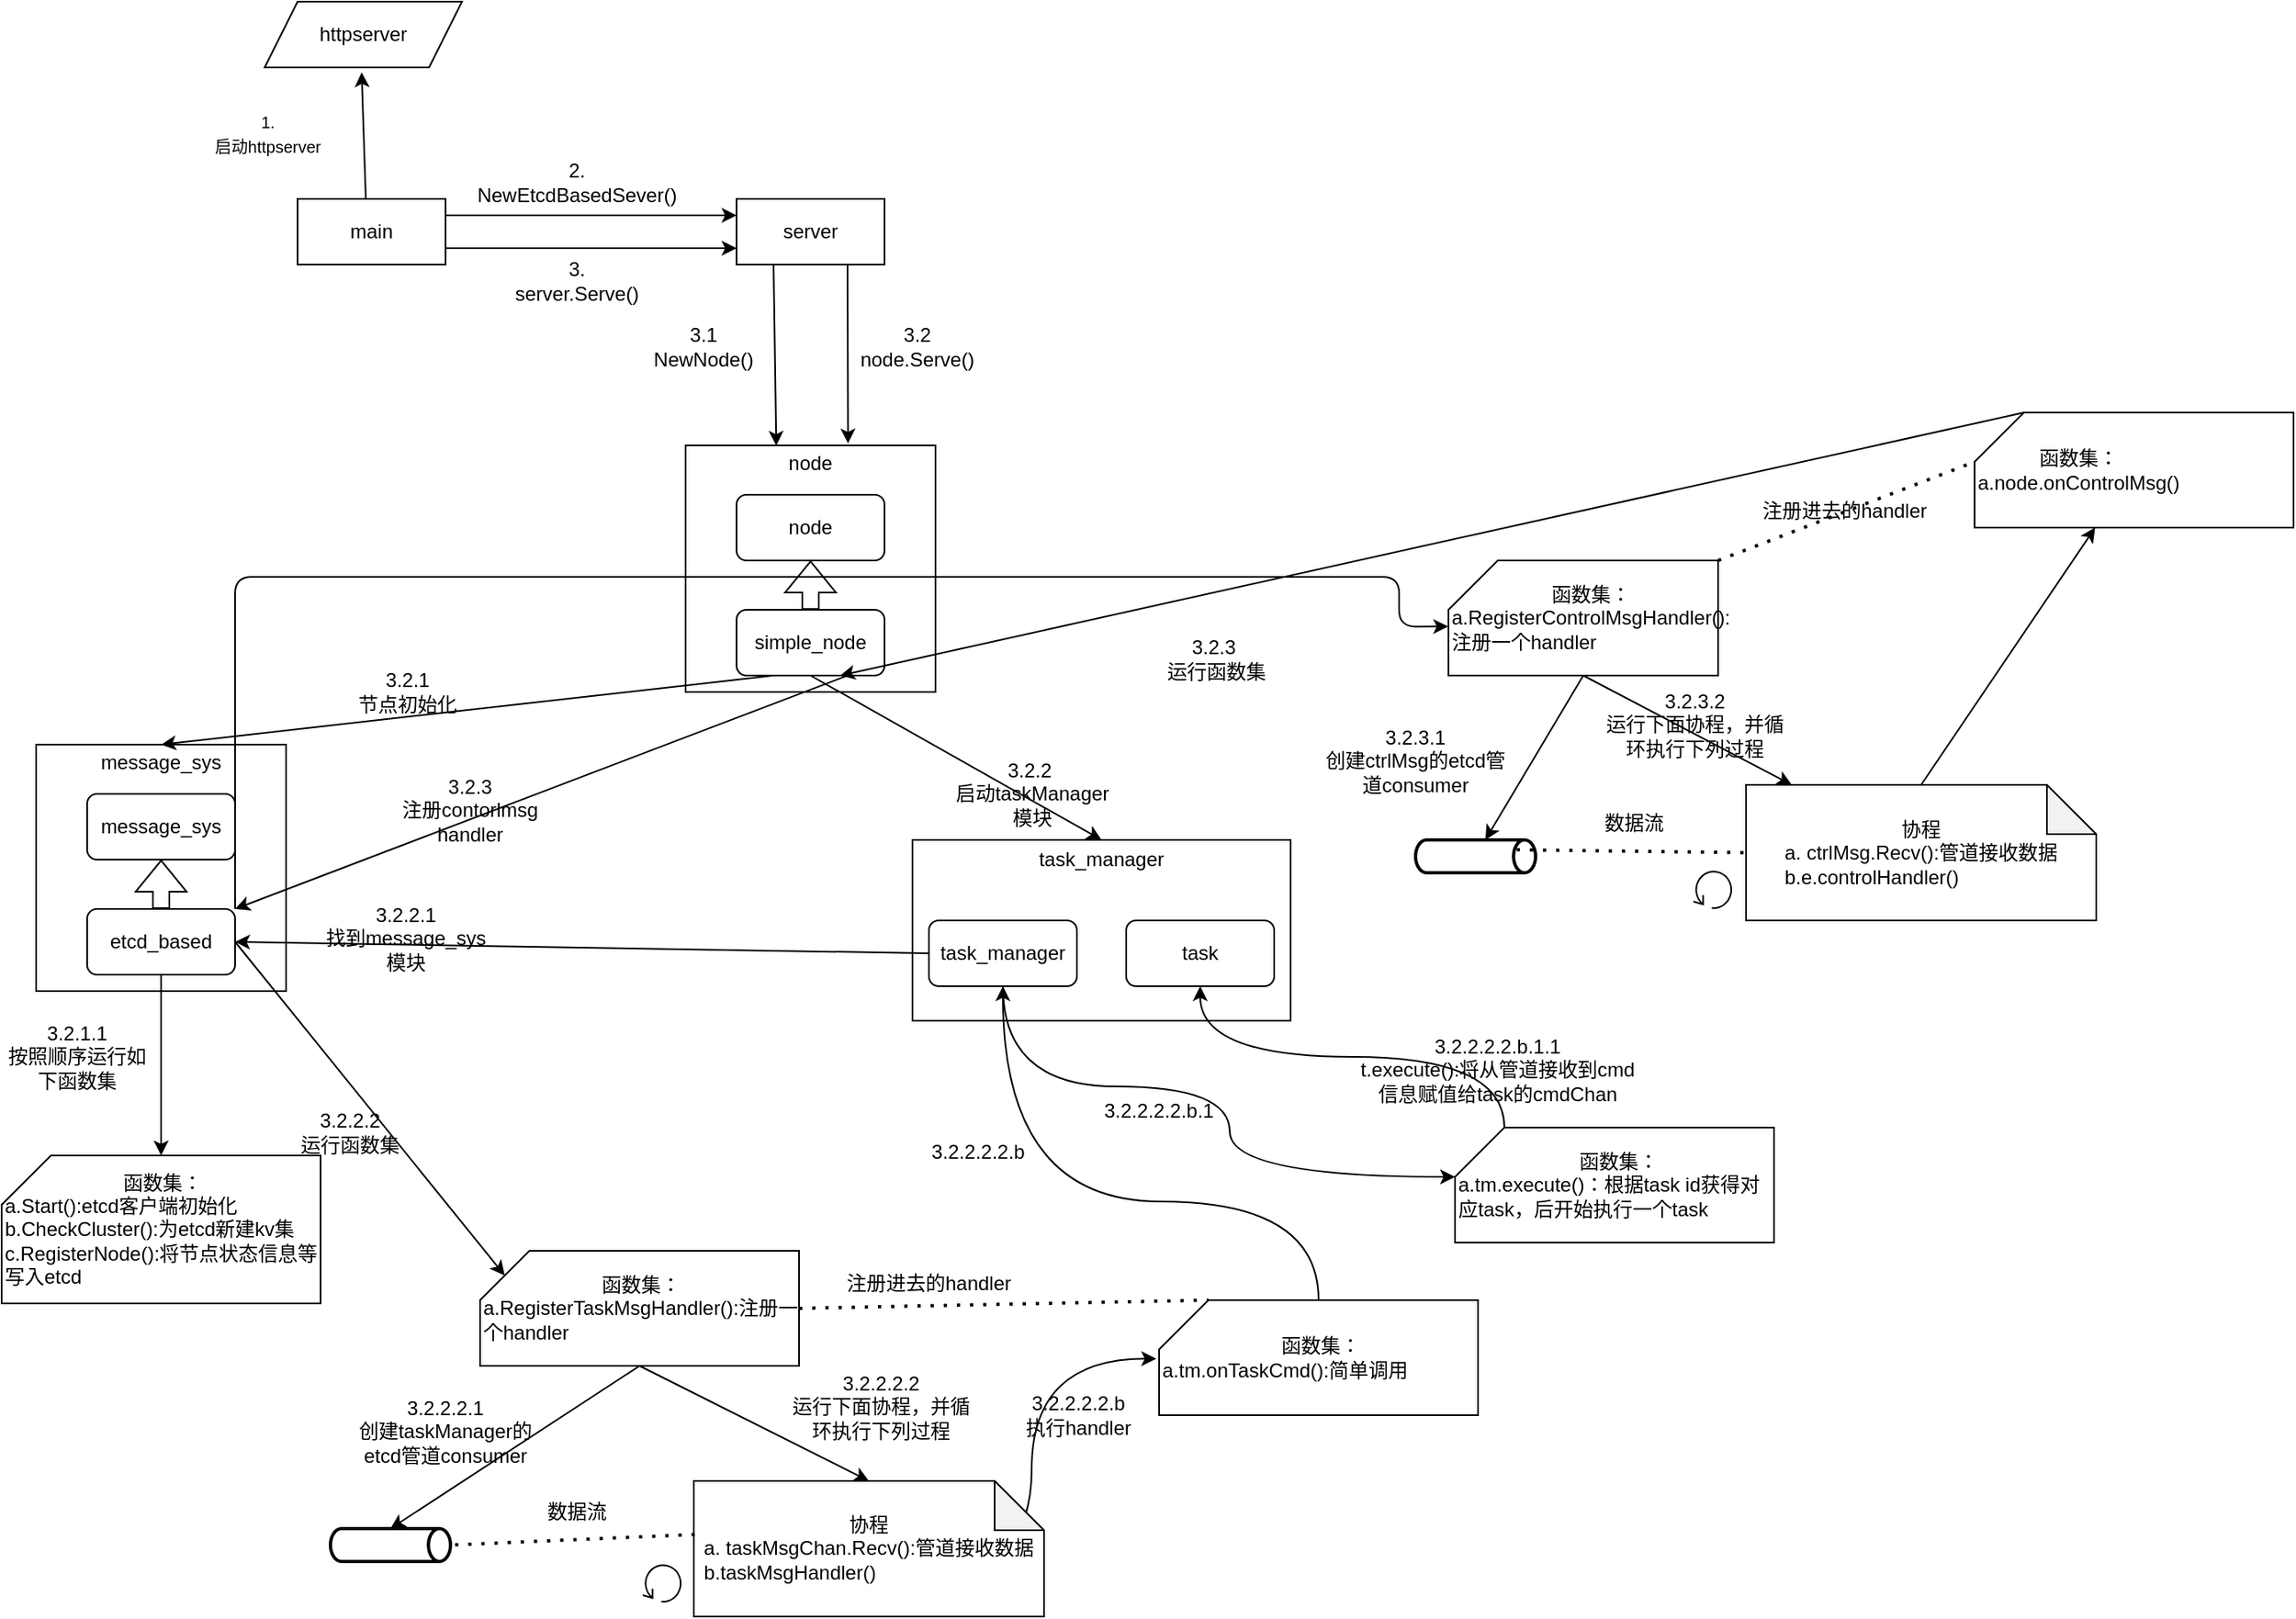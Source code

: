 <mxfile version="13.5.4" type="github">
  <diagram id="V88J8R0XYIuLnVM00vHM" name="Page-1">
    <mxGraphModel dx="2856" dy="609" grid="1" gridSize="10" guides="1" tooltips="1" connect="1" arrows="1" fold="1" page="1" pageScale="1" pageWidth="827" pageHeight="1169" math="0" shadow="0">
      <root>
        <mxCell id="0" />
        <mxCell id="1" parent="0" />
        <object label="message_sys&lt;br&gt;&lt;br&gt;&lt;br&gt;&lt;br&gt;&lt;br&gt;&lt;br&gt;&lt;br&gt;&lt;br&gt;&lt;br&gt;&lt;br&gt;&lt;div style=&quot;text-align: justify&quot;&gt;&lt;/div&gt;" id="ErQjQ0ExapCotJ2YWEid-37">
          <mxCell style="rounded=0;whiteSpace=wrap;html=1;" vertex="1" parent="1">
            <mxGeometry x="-839" y="522" width="152" height="150" as="geometry" />
          </mxCell>
        </object>
        <object label="node&lt;br&gt;&lt;br&gt;&lt;br&gt;&lt;br&gt;&lt;br&gt;&lt;br&gt;&lt;br&gt;&lt;br&gt;&lt;br&gt;&lt;br&gt;&lt;div style=&quot;text-align: justify&quot;&gt;&lt;/div&gt;" id="ErQjQ0ExapCotJ2YWEid-19">
          <mxCell style="rounded=0;whiteSpace=wrap;html=1;" vertex="1" parent="1">
            <mxGeometry x="-444" y="340" width="152" height="150" as="geometry" />
          </mxCell>
        </object>
        <mxCell id="ErQjQ0ExapCotJ2YWEid-11" style="edgeStyle=none;rounded=0;orthogonalLoop=1;jettySize=auto;html=1;exitX=0.25;exitY=0;exitDx=0;exitDy=0;entryX=0.333;entryY=1.075;entryDx=0;entryDy=0;entryPerimeter=0;" edge="1" parent="1">
          <mxGeometry relative="1" as="geometry">
            <mxPoint x="-641.04" y="113" as="targetPoint" />
            <mxPoint x="-638.5" y="190" as="sourcePoint" />
          </mxGeometry>
        </mxCell>
        <mxCell id="ErQjQ0ExapCotJ2YWEid-14" style="edgeStyle=none;rounded=0;orthogonalLoop=1;jettySize=auto;html=1;exitX=1;exitY=0.25;exitDx=0;exitDy=0;entryX=0;entryY=0.25;entryDx=0;entryDy=0;" edge="1" parent="1" source="ErQjQ0ExapCotJ2YWEid-3">
          <mxGeometry relative="1" as="geometry">
            <mxPoint x="-413" y="200" as="targetPoint" />
          </mxGeometry>
        </mxCell>
        <mxCell id="ErQjQ0ExapCotJ2YWEid-33" style="edgeStyle=none;rounded=1;orthogonalLoop=1;jettySize=auto;html=1;exitX=1;exitY=0.75;exitDx=0;exitDy=0;entryX=0;entryY=0.75;entryDx=0;entryDy=0;" edge="1" parent="1" source="ErQjQ0ExapCotJ2YWEid-3" target="ErQjQ0ExapCotJ2YWEid-17">
          <mxGeometry relative="1" as="geometry" />
        </mxCell>
        <object label="main" id="ErQjQ0ExapCotJ2YWEid-3">
          <mxCell style="rounded=0;whiteSpace=wrap;html=1;" vertex="1" parent="1">
            <mxGeometry x="-680" y="190" width="90" height="40" as="geometry" />
          </mxCell>
        </object>
        <mxCell id="ErQjQ0ExapCotJ2YWEid-7" value="httpserver" style="shape=parallelogram;perimeter=parallelogramPerimeter;whiteSpace=wrap;html=1;fixedSize=1;" vertex="1" parent="1">
          <mxGeometry x="-700" y="70" width="120" height="40" as="geometry" />
        </mxCell>
        <mxCell id="ErQjQ0ExapCotJ2YWEid-13" value="&lt;font style=&quot;font-size: 10px&quot;&gt;1.&lt;br&gt;启动httpserver&lt;/font&gt;" style="text;html=1;strokeColor=none;fillColor=none;align=center;verticalAlign=middle;whiteSpace=wrap;rounded=0;" vertex="1" parent="1">
          <mxGeometry x="-748" y="140" width="100" height="20" as="geometry" />
        </mxCell>
        <mxCell id="ErQjQ0ExapCotJ2YWEid-15" value="2.&lt;br&gt;NewEtcdBasedSever()" style="text;html=1;strokeColor=none;fillColor=none;align=center;verticalAlign=middle;whiteSpace=wrap;rounded=0;" vertex="1" parent="1">
          <mxGeometry x="-530" y="170" width="40" height="20" as="geometry" />
        </mxCell>
        <mxCell id="ErQjQ0ExapCotJ2YWEid-16" value="node" style="rounded=1;whiteSpace=wrap;html=1;" vertex="1" parent="1">
          <mxGeometry x="-413" y="370" width="90" height="40" as="geometry" />
        </mxCell>
        <mxCell id="ErQjQ0ExapCotJ2YWEid-23" style="edgeStyle=none;rounded=0;orthogonalLoop=1;jettySize=auto;html=1;exitX=0.25;exitY=1;exitDx=0;exitDy=0;entryX=0.363;entryY=0.001;entryDx=0;entryDy=0;entryPerimeter=0;" edge="1" parent="1" source="ErQjQ0ExapCotJ2YWEid-17" target="ErQjQ0ExapCotJ2YWEid-19">
          <mxGeometry relative="1" as="geometry" />
        </mxCell>
        <mxCell id="ErQjQ0ExapCotJ2YWEid-41" style="edgeStyle=none;rounded=1;orthogonalLoop=1;jettySize=auto;html=1;exitX=0.75;exitY=1;exitDx=0;exitDy=0;entryX=0.65;entryY=-0.008;entryDx=0;entryDy=0;entryPerimeter=0;" edge="1" parent="1" source="ErQjQ0ExapCotJ2YWEid-17" target="ErQjQ0ExapCotJ2YWEid-19">
          <mxGeometry relative="1" as="geometry" />
        </mxCell>
        <object label="server" id="ErQjQ0ExapCotJ2YWEid-17">
          <mxCell style="rounded=0;whiteSpace=wrap;html=1;" vertex="1" parent="1">
            <mxGeometry x="-413" y="190" width="90" height="40" as="geometry" />
          </mxCell>
        </object>
        <mxCell id="ErQjQ0ExapCotJ2YWEid-22" style="edgeStyle=none;rounded=0;orthogonalLoop=1;jettySize=auto;html=1;exitX=0.5;exitY=0;exitDx=0;exitDy=0;shape=flexArrow;" edge="1" parent="1" source="ErQjQ0ExapCotJ2YWEid-21" target="ErQjQ0ExapCotJ2YWEid-16">
          <mxGeometry relative="1" as="geometry" />
        </mxCell>
        <mxCell id="ErQjQ0ExapCotJ2YWEid-44" style="edgeStyle=none;rounded=1;orthogonalLoop=1;jettySize=auto;html=1;exitX=0.25;exitY=1;exitDx=0;exitDy=0;entryX=0.5;entryY=0;entryDx=0;entryDy=0;" edge="1" parent="1" source="ErQjQ0ExapCotJ2YWEid-21" target="ErQjQ0ExapCotJ2YWEid-37">
          <mxGeometry relative="1" as="geometry" />
        </mxCell>
        <mxCell id="ErQjQ0ExapCotJ2YWEid-104" style="rounded=1;orthogonalLoop=1;jettySize=auto;html=1;exitX=0.75;exitY=1;exitDx=0;exitDy=0;entryX=1;entryY=0;entryDx=0;entryDy=0;" edge="1" parent="1" source="ErQjQ0ExapCotJ2YWEid-21" target="ErQjQ0ExapCotJ2YWEid-40">
          <mxGeometry relative="1" as="geometry" />
        </mxCell>
        <mxCell id="ErQjQ0ExapCotJ2YWEid-110" style="edgeStyle=none;rounded=1;orthogonalLoop=1;jettySize=auto;html=1;exitX=0.5;exitY=1;exitDx=0;exitDy=0;entryX=0.5;entryY=0;entryDx=0;entryDy=0;" edge="1" parent="1" source="ErQjQ0ExapCotJ2YWEid-21" target="ErQjQ0ExapCotJ2YWEid-57">
          <mxGeometry relative="1" as="geometry" />
        </mxCell>
        <mxCell id="ErQjQ0ExapCotJ2YWEid-21" value="simple_node" style="rounded=1;whiteSpace=wrap;html=1;" vertex="1" parent="1">
          <mxGeometry x="-413" y="440" width="90" height="40" as="geometry" />
        </mxCell>
        <mxCell id="ErQjQ0ExapCotJ2YWEid-32" style="edgeStyle=none;rounded=1;orthogonalLoop=1;jettySize=auto;html=1;exitX=0.5;exitY=0;exitDx=0;exitDy=0;" edge="1" parent="1">
          <mxGeometry relative="1" as="geometry">
            <mxPoint x="-433" y="270" as="sourcePoint" />
            <mxPoint x="-433" y="270" as="targetPoint" />
          </mxGeometry>
        </mxCell>
        <mxCell id="ErQjQ0ExapCotJ2YWEid-34" value="3.&lt;br&gt;server.Serve()" style="text;html=1;strokeColor=none;fillColor=none;align=center;verticalAlign=middle;whiteSpace=wrap;rounded=0;" vertex="1" parent="1">
          <mxGeometry x="-530" y="230" width="40" height="20" as="geometry" />
        </mxCell>
        <mxCell id="ErQjQ0ExapCotJ2YWEid-36" value="3.1&lt;br&gt;NewNode()" style="text;html=1;strokeColor=none;fillColor=none;align=center;verticalAlign=middle;whiteSpace=wrap;rounded=0;" vertex="1" parent="1">
          <mxGeometry x="-453" y="270" width="40" height="20" as="geometry" />
        </mxCell>
        <mxCell id="ErQjQ0ExapCotJ2YWEid-38" value="message_sys" style="rounded=1;whiteSpace=wrap;html=1;" vertex="1" parent="1">
          <mxGeometry x="-808" y="552" width="90" height="40" as="geometry" />
        </mxCell>
        <mxCell id="ErQjQ0ExapCotJ2YWEid-39" style="edgeStyle=none;rounded=0;orthogonalLoop=1;jettySize=auto;html=1;exitX=0.5;exitY=0;exitDx=0;exitDy=0;shape=flexArrow;" edge="1" parent="1" source="ErQjQ0ExapCotJ2YWEid-40" target="ErQjQ0ExapCotJ2YWEid-38">
          <mxGeometry relative="1" as="geometry" />
        </mxCell>
        <mxCell id="ErQjQ0ExapCotJ2YWEid-56" style="edgeStyle=none;rounded=1;orthogonalLoop=1;jettySize=auto;html=1;exitX=0.5;exitY=1;exitDx=0;exitDy=0;" edge="1" parent="1" source="ErQjQ0ExapCotJ2YWEid-40" target="ErQjQ0ExapCotJ2YWEid-52">
          <mxGeometry relative="1" as="geometry" />
        </mxCell>
        <mxCell id="ErQjQ0ExapCotJ2YWEid-67" style="edgeStyle=none;rounded=1;orthogonalLoop=1;jettySize=auto;html=1;exitX=1;exitY=0.5;exitDx=0;exitDy=0;entryX=0;entryY=0;entryDx=15;entryDy=15;entryPerimeter=0;" edge="1" parent="1" source="ErQjQ0ExapCotJ2YWEid-40" target="ErQjQ0ExapCotJ2YWEid-64">
          <mxGeometry relative="1" as="geometry" />
        </mxCell>
        <mxCell id="ErQjQ0ExapCotJ2YWEid-107" style="edgeStyle=orthogonalEdgeStyle;rounded=1;orthogonalLoop=1;jettySize=auto;html=1;exitX=1;exitY=0;exitDx=0;exitDy=0;entryX=-0.001;entryY=0.574;entryDx=0;entryDy=0;entryPerimeter=0;" edge="1" parent="1" source="ErQjQ0ExapCotJ2YWEid-40" target="ErQjQ0ExapCotJ2YWEid-105">
          <mxGeometry relative="1" as="geometry">
            <Array as="points">
              <mxPoint x="-718" y="420" />
              <mxPoint x="-10" y="420" />
              <mxPoint x="-10" y="450" />
            </Array>
          </mxGeometry>
        </mxCell>
        <mxCell id="ErQjQ0ExapCotJ2YWEid-40" value="etcd_based" style="rounded=1;whiteSpace=wrap;html=1;" vertex="1" parent="1">
          <mxGeometry x="-808" y="622" width="90" height="40" as="geometry" />
        </mxCell>
        <mxCell id="ErQjQ0ExapCotJ2YWEid-42" value="3.2&lt;br&gt;node.Serve()" style="text;html=1;strokeColor=none;fillColor=none;align=center;verticalAlign=middle;whiteSpace=wrap;rounded=0;" vertex="1" parent="1">
          <mxGeometry x="-323" y="270" width="40" height="20" as="geometry" />
        </mxCell>
        <mxCell id="ErQjQ0ExapCotJ2YWEid-45" value="3.2.1 &lt;br&gt;节点初始化" style="text;html=1;strokeColor=none;fillColor=none;align=center;verticalAlign=middle;whiteSpace=wrap;rounded=0;" vertex="1" parent="1">
          <mxGeometry x="-648" y="480" width="70" height="20" as="geometry" />
        </mxCell>
        <mxCell id="ErQjQ0ExapCotJ2YWEid-52" value="&lt;div style=&quot;text-align: center&quot;&gt;&lt;span&gt;函数集：&lt;/span&gt;&lt;/div&gt;a.Start():etcd客户端初始化&lt;br&gt;&lt;div&gt;&lt;span&gt;b.CheckCluster():为etcd新建kv集&lt;/span&gt;&lt;/div&gt;&lt;div&gt;c.RegisterNode():将节点状态信息等写入etcd&lt;/div&gt;" style="shape=card;whiteSpace=wrap;html=1;align=left;" vertex="1" parent="1">
          <mxGeometry x="-860" y="772" width="194" height="90" as="geometry" />
        </mxCell>
        <mxCell id="ErQjQ0ExapCotJ2YWEid-55" value="3.2.1.1 &lt;br&gt;按照顺序运行如下函数集" style="text;html=1;strokeColor=none;fillColor=none;align=center;verticalAlign=middle;whiteSpace=wrap;rounded=0;" vertex="1" parent="1">
          <mxGeometry x="-859" y="702" width="90" height="20" as="geometry" />
        </mxCell>
        <object label="task_manager&lt;br&gt;&lt;br&gt;&lt;br&gt;&lt;br&gt;&lt;br&gt;&lt;br&gt;&lt;br&gt;&lt;div style=&quot;text-align: justify&quot;&gt;&lt;/div&gt;" id="ErQjQ0ExapCotJ2YWEid-57">
          <mxCell style="rounded=0;whiteSpace=wrap;html=1;" vertex="1" parent="1">
            <mxGeometry x="-306" y="580" width="230" height="110" as="geometry" />
          </mxCell>
        </object>
        <mxCell id="ErQjQ0ExapCotJ2YWEid-65" style="edgeStyle=none;rounded=1;orthogonalLoop=1;jettySize=auto;html=1;exitX=0;exitY=0.5;exitDx=0;exitDy=0;entryX=1;entryY=0.5;entryDx=0;entryDy=0;" edge="1" parent="1" source="ErQjQ0ExapCotJ2YWEid-58" target="ErQjQ0ExapCotJ2YWEid-40">
          <mxGeometry relative="1" as="geometry" />
        </mxCell>
        <mxCell id="ErQjQ0ExapCotJ2YWEid-91" style="edgeStyle=orthogonalEdgeStyle;curved=1;rounded=1;orthogonalLoop=1;jettySize=auto;html=1;entryX=0;entryY=0;entryDx=0;entryDy=30;entryPerimeter=0;" edge="1" parent="1" target="ErQjQ0ExapCotJ2YWEid-90">
          <mxGeometry relative="1" as="geometry">
            <mxPoint x="14" y="790" as="targetPoint" />
            <mxPoint x="-251" y="669" as="sourcePoint" />
            <Array as="points">
              <mxPoint x="-251" y="730" />
              <mxPoint x="-113" y="730" />
              <mxPoint x="-113" y="785" />
            </Array>
          </mxGeometry>
        </mxCell>
        <mxCell id="ErQjQ0ExapCotJ2YWEid-58" value="task_manager" style="rounded=1;whiteSpace=wrap;html=1;" vertex="1" parent="1">
          <mxGeometry x="-296" y="629" width="90" height="40" as="geometry" />
        </mxCell>
        <mxCell id="ErQjQ0ExapCotJ2YWEid-60" value="task" style="rounded=1;whiteSpace=wrap;html=1;" vertex="1" parent="1">
          <mxGeometry x="-176" y="629" width="90" height="40" as="geometry" />
        </mxCell>
        <mxCell id="ErQjQ0ExapCotJ2YWEid-63" value="3.2.2&amp;nbsp; &lt;br&gt;启动taskManager模块" style="text;html=1;strokeColor=none;fillColor=none;align=center;verticalAlign=middle;whiteSpace=wrap;rounded=0;" vertex="1" parent="1">
          <mxGeometry x="-283" y="538" width="100" height="28" as="geometry" />
        </mxCell>
        <mxCell id="ErQjQ0ExapCotJ2YWEid-70" style="edgeStyle=none;rounded=1;orthogonalLoop=1;jettySize=auto;html=1;exitX=0.5;exitY=1;exitDx=0;exitDy=0;exitPerimeter=0;entryX=0.5;entryY=0;entryDx=0;entryDy=0;entryPerimeter=0;" edge="1" parent="1" source="ErQjQ0ExapCotJ2YWEid-64" target="ErQjQ0ExapCotJ2YWEid-69">
          <mxGeometry relative="1" as="geometry" />
        </mxCell>
        <mxCell id="ErQjQ0ExapCotJ2YWEid-79" style="rounded=1;orthogonalLoop=1;jettySize=auto;html=1;exitX=0.5;exitY=1;exitDx=0;exitDy=0;exitPerimeter=0;entryX=0.5;entryY=0;entryDx=0;entryDy=0;entryPerimeter=0;" edge="1" parent="1" source="ErQjQ0ExapCotJ2YWEid-64" target="ErQjQ0ExapCotJ2YWEid-74">
          <mxGeometry relative="1" as="geometry" />
        </mxCell>
        <mxCell id="ErQjQ0ExapCotJ2YWEid-64" value="&lt;div style=&quot;text-align: center&quot;&gt;&lt;span&gt;函数集：&lt;/span&gt;&lt;/div&gt;a.RegisterTaskMsgHandler():注册一个handler" style="shape=card;whiteSpace=wrap;html=1;align=left;" vertex="1" parent="1">
          <mxGeometry x="-569" y="830" width="194" height="70" as="geometry" />
        </mxCell>
        <mxCell id="ErQjQ0ExapCotJ2YWEid-66" value="3.2.2.1 &lt;br&gt;找到message_sys模块" style="text;html=1;strokeColor=none;fillColor=none;align=center;verticalAlign=middle;whiteSpace=wrap;rounded=0;" vertex="1" parent="1">
          <mxGeometry x="-664.5" y="630" width="100" height="20" as="geometry" />
        </mxCell>
        <mxCell id="ErQjQ0ExapCotJ2YWEid-68" value="3.2.2.2 &lt;br&gt;运行函数集" style="text;html=1;strokeColor=none;fillColor=none;align=center;verticalAlign=middle;whiteSpace=wrap;rounded=0;" vertex="1" parent="1">
          <mxGeometry x="-683.5" y="748" width="70" height="20" as="geometry" />
        </mxCell>
        <mxCell id="ErQjQ0ExapCotJ2YWEid-69" value="" style="strokeWidth=2;html=1;shape=mxgraph.flowchart.direct_data;whiteSpace=wrap;" vertex="1" parent="1">
          <mxGeometry x="-660" y="999" width="73" height="20" as="geometry" />
        </mxCell>
        <mxCell id="ErQjQ0ExapCotJ2YWEid-71" value="3.2.2.2.1&lt;br&gt;创建taskManager的etcd管道consumer" style="text;html=1;strokeColor=none;fillColor=none;align=center;verticalAlign=middle;whiteSpace=wrap;rounded=0;" vertex="1" parent="1">
          <mxGeometry x="-650" y="930" width="120" height="20" as="geometry" />
        </mxCell>
        <mxCell id="ErQjQ0ExapCotJ2YWEid-87" style="edgeStyle=orthogonalEdgeStyle;rounded=1;orthogonalLoop=1;jettySize=auto;html=1;exitX=0.5;exitY=1;exitDx=0;exitDy=0;exitPerimeter=0;entryX=-0.009;entryY=0.509;entryDx=0;entryDy=0;entryPerimeter=0;curved=1;" edge="1" parent="1" source="ErQjQ0ExapCotJ2YWEid-74" target="ErQjQ0ExapCotJ2YWEid-83">
          <mxGeometry relative="1" as="geometry">
            <Array as="points">
              <mxPoint x="-370.5" y="1030" />
              <mxPoint x="-233.5" y="1030" />
              <mxPoint x="-233.5" y="854" />
            </Array>
          </mxGeometry>
        </mxCell>
        <mxCell id="ErQjQ0ExapCotJ2YWEid-74" value="协程&lt;br&gt;&lt;div style=&quot;text-align: left&quot;&gt;&lt;span&gt;a. taskMsgChan.Recv():管道接收数据&lt;/span&gt;&lt;/div&gt;&lt;div style=&quot;text-align: left&quot;&gt;&lt;span&gt;b.taskMsgHandler()&lt;/span&gt;&lt;br&gt;&lt;/div&gt;" style="shape=note;whiteSpace=wrap;html=1;backgroundOutline=1;darkOpacity=0.05;" vertex="1" parent="1">
          <mxGeometry x="-439" y="970" width="213" height="82.5" as="geometry" />
        </mxCell>
        <mxCell id="ErQjQ0ExapCotJ2YWEid-80" value="" style="shape=mxgraph.bpmn.loop;html=1;outlineConnect=0;" vertex="1" parent="1">
          <mxGeometry x="-470" y="1020" width="24" height="24" as="geometry" />
        </mxCell>
        <mxCell id="ErQjQ0ExapCotJ2YWEid-81" value="3.2.2.2.2&lt;br&gt;运行下面协程，并循环执行下列过程" style="text;html=1;strokeColor=none;fillColor=none;align=center;verticalAlign=middle;whiteSpace=wrap;rounded=0;" vertex="1" parent="1">
          <mxGeometry x="-385" y="915" width="120" height="20" as="geometry" />
        </mxCell>
        <mxCell id="ErQjQ0ExapCotJ2YWEid-82" value="" style="endArrow=none;dashed=1;html=1;dashPattern=1 3;strokeWidth=2;entryX=1;entryY=0.5;entryDx=0;entryDy=0;entryPerimeter=0;exitX=0.003;exitY=0.395;exitDx=0;exitDy=0;exitPerimeter=0;" edge="1" parent="1" source="ErQjQ0ExapCotJ2YWEid-74" target="ErQjQ0ExapCotJ2YWEid-69">
          <mxGeometry width="50" height="50" relative="1" as="geometry">
            <mxPoint x="-723.5" y="1058" as="sourcePoint" />
            <mxPoint x="-673.5" y="1008" as="targetPoint" />
          </mxGeometry>
        </mxCell>
        <mxCell id="ErQjQ0ExapCotJ2YWEid-89" style="edgeStyle=orthogonalEdgeStyle;curved=1;rounded=1;orthogonalLoop=1;jettySize=auto;html=1;exitX=0.5;exitY=0;exitDx=0;exitDy=0;exitPerimeter=0;" edge="1" parent="1" source="ErQjQ0ExapCotJ2YWEid-83" target="ErQjQ0ExapCotJ2YWEid-58">
          <mxGeometry relative="1" as="geometry">
            <Array as="points">
              <mxPoint x="-59" y="800" />
              <mxPoint x="-251" y="800" />
            </Array>
          </mxGeometry>
        </mxCell>
        <mxCell id="ErQjQ0ExapCotJ2YWEid-83" value="&lt;div style=&quot;text-align: center&quot;&gt;&lt;span&gt;&amp;nbsp; &amp;nbsp; &amp;nbsp; &amp;nbsp; &amp;nbsp; &amp;nbsp; &amp;nbsp;函数集：&lt;/span&gt;&lt;/div&gt;a.tm.onTaskCmd():简单调用" style="shape=card;whiteSpace=wrap;html=1;align=left;" vertex="1" parent="1">
          <mxGeometry x="-156" y="860" width="194" height="70" as="geometry" />
        </mxCell>
        <mxCell id="ErQjQ0ExapCotJ2YWEid-84" value="" style="endArrow=none;dashed=1;html=1;dashPattern=1 3;strokeWidth=2;exitX=1;exitY=0.5;exitDx=0;exitDy=0;exitPerimeter=0;entryX=0;entryY=0;entryDx=30;entryDy=0;entryPerimeter=0;" edge="1" parent="1" source="ErQjQ0ExapCotJ2YWEid-64" target="ErQjQ0ExapCotJ2YWEid-83">
          <mxGeometry width="50" height="50" relative="1" as="geometry">
            <mxPoint x="-276" y="860" as="sourcePoint" />
            <mxPoint x="-226" y="810" as="targetPoint" />
          </mxGeometry>
        </mxCell>
        <mxCell id="ErQjQ0ExapCotJ2YWEid-85" value="数据流" style="text;html=1;strokeColor=none;fillColor=none;align=center;verticalAlign=middle;whiteSpace=wrap;rounded=0;" vertex="1" parent="1">
          <mxGeometry x="-570" y="979" width="120" height="20" as="geometry" />
        </mxCell>
        <mxCell id="ErQjQ0ExapCotJ2YWEid-86" value="注册进去的handler" style="text;html=1;strokeColor=none;fillColor=none;align=center;verticalAlign=middle;whiteSpace=wrap;rounded=0;" vertex="1" parent="1">
          <mxGeometry x="-356" y="840" width="120" height="20" as="geometry" />
        </mxCell>
        <mxCell id="ErQjQ0ExapCotJ2YWEid-88" value="3.2.2.2.2.b&lt;br&gt;执行handler" style="text;html=1;strokeColor=none;fillColor=none;align=center;verticalAlign=middle;whiteSpace=wrap;rounded=0;" vertex="1" parent="1">
          <mxGeometry x="-265" y="920" width="120" height="20" as="geometry" />
        </mxCell>
        <mxCell id="ErQjQ0ExapCotJ2YWEid-99" style="edgeStyle=orthogonalEdgeStyle;curved=1;rounded=1;orthogonalLoop=1;jettySize=auto;html=1;exitX=0;exitY=0;exitDx=30;exitDy=0;exitPerimeter=0;entryX=0.5;entryY=1;entryDx=0;entryDy=0;" edge="1" parent="1" source="ErQjQ0ExapCotJ2YWEid-90" target="ErQjQ0ExapCotJ2YWEid-60">
          <mxGeometry relative="1" as="geometry" />
        </mxCell>
        <mxCell id="ErQjQ0ExapCotJ2YWEid-90" value="&lt;div style=&quot;text-align: center&quot;&gt;&lt;span&gt;&amp;nbsp;函数集：&lt;/span&gt;&lt;/div&gt;a.tm.execute()：根据task id获得对应task，后开始执行一个task" style="shape=card;whiteSpace=wrap;html=1;align=left;" vertex="1" parent="1">
          <mxGeometry x="24" y="755" width="194" height="70" as="geometry" />
        </mxCell>
        <mxCell id="ErQjQ0ExapCotJ2YWEid-93" value="3.2.2.2.2.b" style="text;html=1;strokeColor=none;fillColor=none;align=center;verticalAlign=middle;whiteSpace=wrap;rounded=0;" vertex="1" parent="1">
          <mxGeometry x="-326" y="760" width="120" height="20" as="geometry" />
        </mxCell>
        <mxCell id="ErQjQ0ExapCotJ2YWEid-94" value="3.2.2.2.2.b.1" style="text;html=1;strokeColor=none;fillColor=none;align=center;verticalAlign=middle;whiteSpace=wrap;rounded=0;" vertex="1" parent="1">
          <mxGeometry x="-216" y="735" width="120" height="20" as="geometry" />
        </mxCell>
        <mxCell id="ErQjQ0ExapCotJ2YWEid-96" value="3.2.2.2.2.b.1.1&lt;br&gt;&lt;span style=&quot;text-align: left&quot;&gt;t.execute():将从管道接收到cmd信息赋值给task的cmdChan&lt;/span&gt;" style="text;html=1;strokeColor=none;fillColor=none;align=center;verticalAlign=middle;whiteSpace=wrap;rounded=0;" vertex="1" parent="1">
          <mxGeometry x="-40" y="710" width="180" height="20" as="geometry" />
        </mxCell>
        <mxCell id="ErQjQ0ExapCotJ2YWEid-102" value="3.2.3&lt;br&gt;注册contorlmsg handler" style="text;html=1;strokeColor=none;fillColor=none;align=center;verticalAlign=middle;whiteSpace=wrap;rounded=0;" vertex="1" parent="1">
          <mxGeometry x="-620" y="552" width="90" height="20" as="geometry" />
        </mxCell>
        <mxCell id="ErQjQ0ExapCotJ2YWEid-117" style="edgeStyle=none;rounded=1;orthogonalLoop=1;jettySize=auto;html=1;exitX=0.5;exitY=1;exitDx=0;exitDy=0;exitPerimeter=0;" edge="1" parent="1" source="ErQjQ0ExapCotJ2YWEid-105" target="ErQjQ0ExapCotJ2YWEid-115">
          <mxGeometry relative="1" as="geometry" />
        </mxCell>
        <mxCell id="ErQjQ0ExapCotJ2YWEid-125" style="edgeStyle=none;rounded=1;orthogonalLoop=1;jettySize=auto;html=1;exitX=0.5;exitY=1;exitDx=0;exitDy=0;exitPerimeter=0;" edge="1" parent="1" source="ErQjQ0ExapCotJ2YWEid-105" target="ErQjQ0ExapCotJ2YWEid-114">
          <mxGeometry relative="1" as="geometry" />
        </mxCell>
        <mxCell id="ErQjQ0ExapCotJ2YWEid-105" value="&lt;div style=&quot;text-align: center&quot;&gt;&lt;span&gt;函数集：&lt;/span&gt;&lt;/div&gt;a.RegisterControlMsgHandler():注册一个handler" style="shape=card;whiteSpace=wrap;html=1;align=left;" vertex="1" parent="1">
          <mxGeometry x="20" y="410" width="164" height="70" as="geometry" />
        </mxCell>
        <mxCell id="ErQjQ0ExapCotJ2YWEid-127" style="edgeStyle=none;rounded=1;orthogonalLoop=1;jettySize=auto;html=1;exitX=0;exitY=0;exitDx=30;exitDy=0;exitPerimeter=0;" edge="1" parent="1" source="ErQjQ0ExapCotJ2YWEid-111">
          <mxGeometry relative="1" as="geometry">
            <mxPoint x="-350" y="480" as="targetPoint" />
          </mxGeometry>
        </mxCell>
        <mxCell id="ErQjQ0ExapCotJ2YWEid-111" value="&lt;div style=&quot;text-align: center&quot;&gt;&lt;span&gt;函数集：&lt;/span&gt;&lt;/div&gt;a.node.onControlMsg()" style="shape=card;whiteSpace=wrap;html=1;align=left;" vertex="1" parent="1">
          <mxGeometry x="340" y="320" width="194" height="70" as="geometry" />
        </mxCell>
        <mxCell id="ErQjQ0ExapCotJ2YWEid-113" value="注册进去的handler" style="text;html=1;strokeColor=none;fillColor=none;align=center;verticalAlign=middle;whiteSpace=wrap;rounded=0;" vertex="1" parent="1">
          <mxGeometry x="201" y="370" width="120" height="20" as="geometry" />
        </mxCell>
        <mxCell id="ErQjQ0ExapCotJ2YWEid-123" style="edgeStyle=none;rounded=1;orthogonalLoop=1;jettySize=auto;html=1;exitX=0.5;exitY=0;exitDx=0;exitDy=0;exitPerimeter=0;" edge="1" parent="1" source="ErQjQ0ExapCotJ2YWEid-114" target="ErQjQ0ExapCotJ2YWEid-111">
          <mxGeometry relative="1" as="geometry" />
        </mxCell>
        <mxCell id="ErQjQ0ExapCotJ2YWEid-114" value="协程&lt;br&gt;&lt;div&gt;&lt;span&gt;a. ctrlMsg.Recv():管道接收数据&lt;/span&gt;&lt;/div&gt;&lt;div style=&quot;text-align: left&quot;&gt;&lt;span&gt;b.e.controlHandler()&lt;/span&gt;&lt;br&gt;&lt;/div&gt;" style="shape=note;whiteSpace=wrap;html=1;backgroundOutline=1;darkOpacity=0.05;" vertex="1" parent="1">
          <mxGeometry x="201" y="546.5" width="213" height="82.5" as="geometry" />
        </mxCell>
        <mxCell id="ErQjQ0ExapCotJ2YWEid-115" value="" style="strokeWidth=2;html=1;shape=mxgraph.flowchart.direct_data;whiteSpace=wrap;" vertex="1" parent="1">
          <mxGeometry y="580" width="73" height="20" as="geometry" />
        </mxCell>
        <mxCell id="ErQjQ0ExapCotJ2YWEid-116" value="" style="endArrow=none;dashed=1;html=1;dashPattern=1 3;strokeWidth=2;exitX=1;exitY=0;exitDx=0;exitDy=0;exitPerimeter=0;entryX=0;entryY=0;entryDx=0;entryDy=30;entryPerimeter=0;" edge="1" parent="1" source="ErQjQ0ExapCotJ2YWEid-105" target="ErQjQ0ExapCotJ2YWEid-111">
          <mxGeometry width="50" height="50" relative="1" as="geometry">
            <mxPoint x="200" y="400" as="sourcePoint" />
            <mxPoint x="250" y="350" as="targetPoint" />
          </mxGeometry>
        </mxCell>
        <mxCell id="ErQjQ0ExapCotJ2YWEid-118" value="3.2.3.1&lt;br&gt;创建ctrlMsg的etcd管道consumer" style="text;html=1;strokeColor=none;fillColor=none;align=center;verticalAlign=middle;whiteSpace=wrap;rounded=0;" vertex="1" parent="1">
          <mxGeometry x="-60" y="522" width="120" height="20" as="geometry" />
        </mxCell>
        <mxCell id="ErQjQ0ExapCotJ2YWEid-119" value="3.2.3&amp;nbsp;&lt;br&gt;运行函数集" style="text;html=1;strokeColor=none;fillColor=none;align=center;verticalAlign=middle;whiteSpace=wrap;rounded=0;" vertex="1" parent="1">
          <mxGeometry x="-156" y="460" width="70" height="20" as="geometry" />
        </mxCell>
        <mxCell id="ErQjQ0ExapCotJ2YWEid-120" value="" style="endArrow=none;dashed=1;html=1;dashPattern=1 3;strokeWidth=2;exitX=0.842;exitY=0.3;exitDx=0;exitDy=0;exitPerimeter=0;entryX=0;entryY=0.5;entryDx=0;entryDy=0;entryPerimeter=0;" edge="1" parent="1" source="ErQjQ0ExapCotJ2YWEid-115" target="ErQjQ0ExapCotJ2YWEid-114">
          <mxGeometry width="50" height="50" relative="1" as="geometry">
            <mxPoint x="120" y="620" as="sourcePoint" />
            <mxPoint x="170" y="570" as="targetPoint" />
          </mxGeometry>
        </mxCell>
        <mxCell id="ErQjQ0ExapCotJ2YWEid-121" value="数据流" style="text;html=1;strokeColor=none;fillColor=none;align=center;verticalAlign=middle;whiteSpace=wrap;rounded=0;" vertex="1" parent="1">
          <mxGeometry x="73" y="560" width="120" height="20" as="geometry" />
        </mxCell>
        <mxCell id="ErQjQ0ExapCotJ2YWEid-124" value="" style="shape=mxgraph.bpmn.loop;html=1;outlineConnect=0;" vertex="1" parent="1">
          <mxGeometry x="169" y="598" width="24" height="24" as="geometry" />
        </mxCell>
        <mxCell id="ErQjQ0ExapCotJ2YWEid-126" value="3.2.3.2&lt;br&gt;运行下面协程，并循环执行下列过程" style="text;html=1;strokeColor=none;fillColor=none;align=center;verticalAlign=middle;whiteSpace=wrap;rounded=0;" vertex="1" parent="1">
          <mxGeometry x="110" y="500" width="120" height="20" as="geometry" />
        </mxCell>
      </root>
    </mxGraphModel>
  </diagram>
</mxfile>
